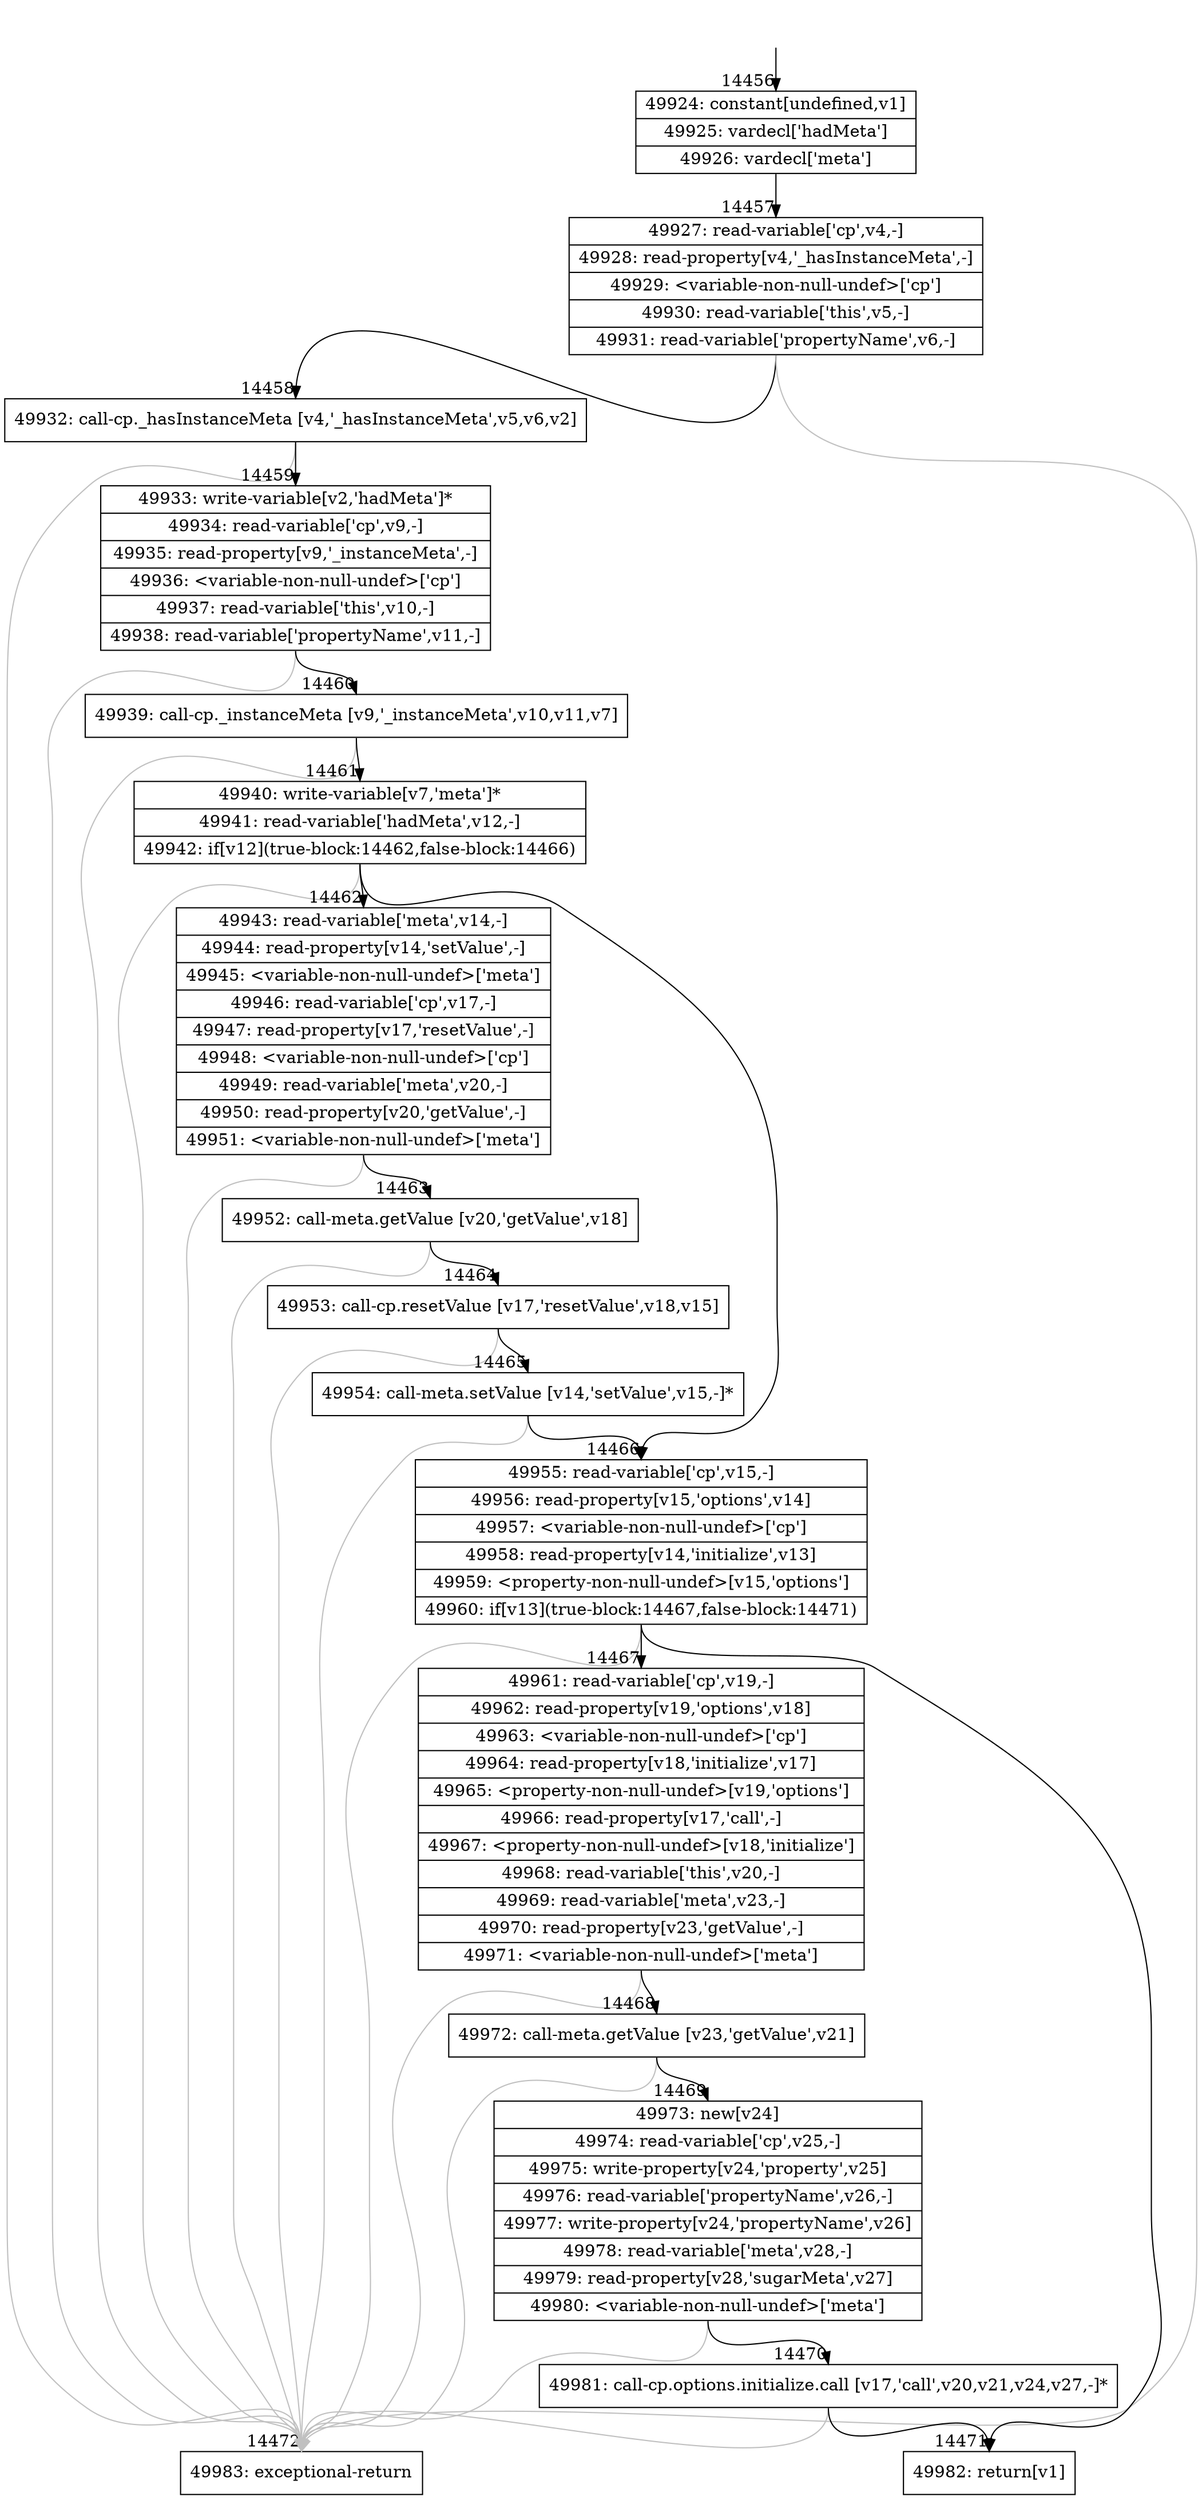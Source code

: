 digraph {
rankdir="TD"
BB_entry1206[shape=none,label=""];
BB_entry1206 -> BB14456 [tailport=s, headport=n, headlabel="    14456"]
BB14456 [shape=record label="{49924: constant[undefined,v1]|49925: vardecl['hadMeta']|49926: vardecl['meta']}" ] 
BB14456 -> BB14457 [tailport=s, headport=n, headlabel="      14457"]
BB14457 [shape=record label="{49927: read-variable['cp',v4,-]|49928: read-property[v4,'_hasInstanceMeta',-]|49929: \<variable-non-null-undef\>['cp']|49930: read-variable['this',v5,-]|49931: read-variable['propertyName',v6,-]}" ] 
BB14457 -> BB14458 [tailport=s, headport=n, headlabel="      14458"]
BB14457 -> BB14472 [tailport=s, headport=n, color=gray, headlabel="      14472"]
BB14458 [shape=record label="{49932: call-cp._hasInstanceMeta [v4,'_hasInstanceMeta',v5,v6,v2]}" ] 
BB14458 -> BB14459 [tailport=s, headport=n, headlabel="      14459"]
BB14458 -> BB14472 [tailport=s, headport=n, color=gray]
BB14459 [shape=record label="{49933: write-variable[v2,'hadMeta']*|49934: read-variable['cp',v9,-]|49935: read-property[v9,'_instanceMeta',-]|49936: \<variable-non-null-undef\>['cp']|49937: read-variable['this',v10,-]|49938: read-variable['propertyName',v11,-]}" ] 
BB14459 -> BB14460 [tailport=s, headport=n, headlabel="      14460"]
BB14459 -> BB14472 [tailport=s, headport=n, color=gray]
BB14460 [shape=record label="{49939: call-cp._instanceMeta [v9,'_instanceMeta',v10,v11,v7]}" ] 
BB14460 -> BB14461 [tailport=s, headport=n, headlabel="      14461"]
BB14460 -> BB14472 [tailport=s, headport=n, color=gray]
BB14461 [shape=record label="{49940: write-variable[v7,'meta']*|49941: read-variable['hadMeta',v12,-]|49942: if[v12](true-block:14462,false-block:14466)}" ] 
BB14461 -> BB14462 [tailport=s, headport=n, headlabel="      14462"]
BB14461 -> BB14466 [tailport=s, headport=n, headlabel="      14466"]
BB14461 -> BB14472 [tailport=s, headport=n, color=gray]
BB14462 [shape=record label="{49943: read-variable['meta',v14,-]|49944: read-property[v14,'setValue',-]|49945: \<variable-non-null-undef\>['meta']|49946: read-variable['cp',v17,-]|49947: read-property[v17,'resetValue',-]|49948: \<variable-non-null-undef\>['cp']|49949: read-variable['meta',v20,-]|49950: read-property[v20,'getValue',-]|49951: \<variable-non-null-undef\>['meta']}" ] 
BB14462 -> BB14463 [tailport=s, headport=n, headlabel="      14463"]
BB14462 -> BB14472 [tailport=s, headport=n, color=gray]
BB14463 [shape=record label="{49952: call-meta.getValue [v20,'getValue',v18]}" ] 
BB14463 -> BB14464 [tailport=s, headport=n, headlabel="      14464"]
BB14463 -> BB14472 [tailport=s, headport=n, color=gray]
BB14464 [shape=record label="{49953: call-cp.resetValue [v17,'resetValue',v18,v15]}" ] 
BB14464 -> BB14465 [tailport=s, headport=n, headlabel="      14465"]
BB14464 -> BB14472 [tailport=s, headport=n, color=gray]
BB14465 [shape=record label="{49954: call-meta.setValue [v14,'setValue',v15,-]*}" ] 
BB14465 -> BB14466 [tailport=s, headport=n]
BB14465 -> BB14472 [tailport=s, headport=n, color=gray]
BB14466 [shape=record label="{49955: read-variable['cp',v15,-]|49956: read-property[v15,'options',v14]|49957: \<variable-non-null-undef\>['cp']|49958: read-property[v14,'initialize',v13]|49959: \<property-non-null-undef\>[v15,'options']|49960: if[v13](true-block:14467,false-block:14471)}" ] 
BB14466 -> BB14467 [tailport=s, headport=n, headlabel="      14467"]
BB14466 -> BB14471 [tailport=s, headport=n, headlabel="      14471"]
BB14466 -> BB14472 [tailport=s, headport=n, color=gray]
BB14467 [shape=record label="{49961: read-variable['cp',v19,-]|49962: read-property[v19,'options',v18]|49963: \<variable-non-null-undef\>['cp']|49964: read-property[v18,'initialize',v17]|49965: \<property-non-null-undef\>[v19,'options']|49966: read-property[v17,'call',-]|49967: \<property-non-null-undef\>[v18,'initialize']|49968: read-variable['this',v20,-]|49969: read-variable['meta',v23,-]|49970: read-property[v23,'getValue',-]|49971: \<variable-non-null-undef\>['meta']}" ] 
BB14467 -> BB14468 [tailport=s, headport=n, headlabel="      14468"]
BB14467 -> BB14472 [tailport=s, headport=n, color=gray]
BB14468 [shape=record label="{49972: call-meta.getValue [v23,'getValue',v21]}" ] 
BB14468 -> BB14469 [tailport=s, headport=n, headlabel="      14469"]
BB14468 -> BB14472 [tailport=s, headport=n, color=gray]
BB14469 [shape=record label="{49973: new[v24]|49974: read-variable['cp',v25,-]|49975: write-property[v24,'property',v25]|49976: read-variable['propertyName',v26,-]|49977: write-property[v24,'propertyName',v26]|49978: read-variable['meta',v28,-]|49979: read-property[v28,'sugarMeta',v27]|49980: \<variable-non-null-undef\>['meta']}" ] 
BB14469 -> BB14470 [tailport=s, headport=n, headlabel="      14470"]
BB14469 -> BB14472 [tailport=s, headport=n, color=gray]
BB14470 [shape=record label="{49981: call-cp.options.initialize.call [v17,'call',v20,v21,v24,v27,-]*}" ] 
BB14470 -> BB14471 [tailport=s, headport=n]
BB14470 -> BB14472 [tailport=s, headport=n, color=gray]
BB14471 [shape=record label="{49982: return[v1]}" ] 
BB14472 [shape=record label="{49983: exceptional-return}" ] 
//#$~ 26576
}
